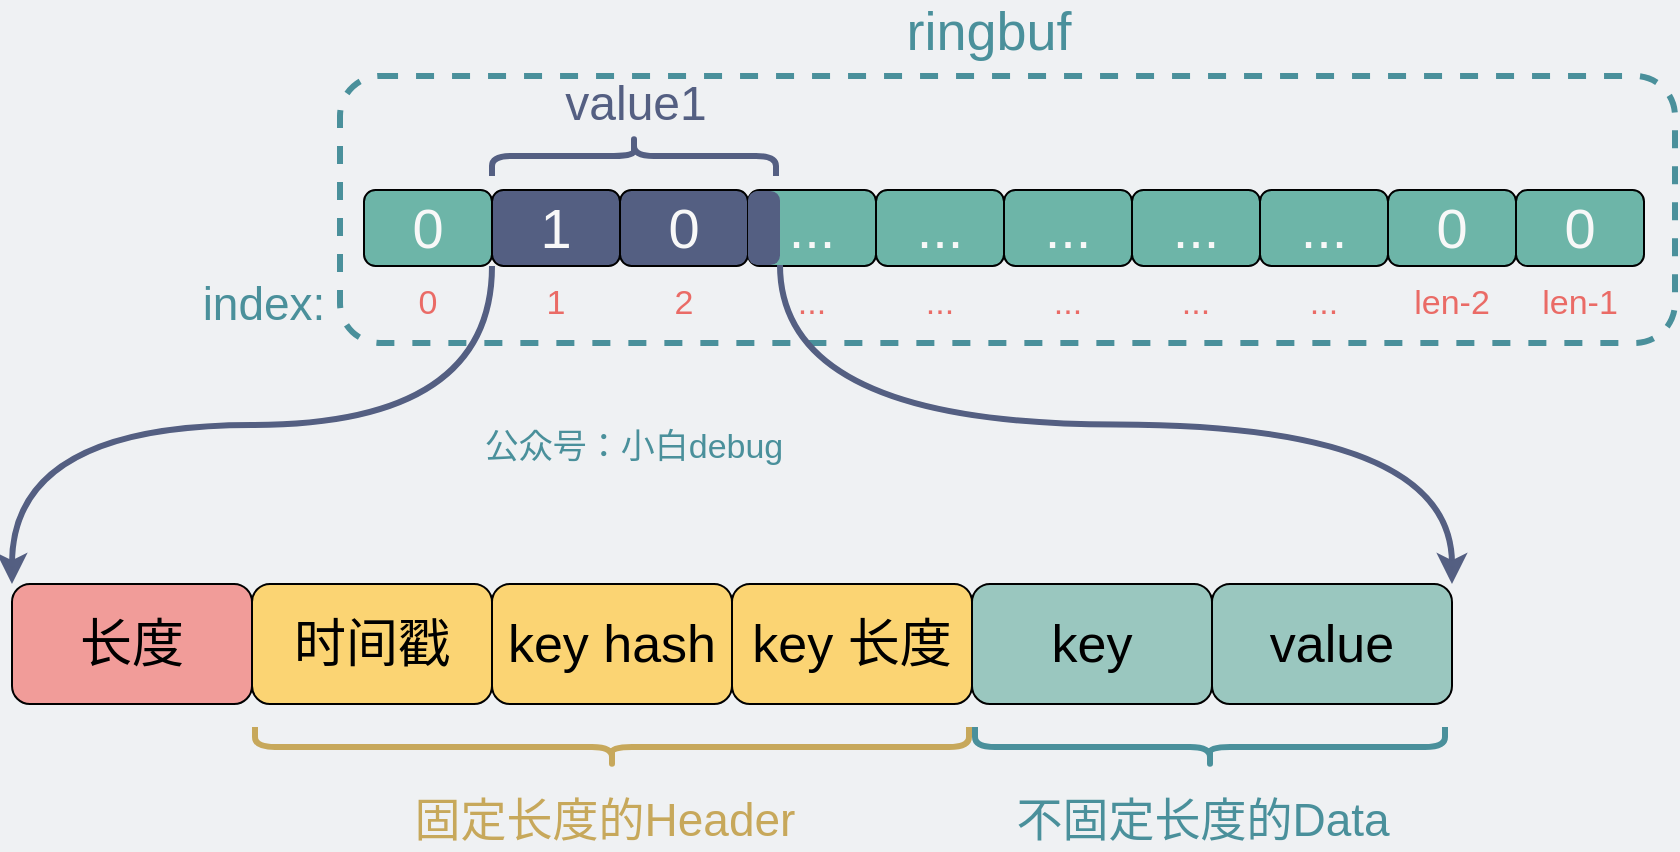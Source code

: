 <mxfile version="22.1.18" type="github">
  <diagram id="9fnjXT7nlAm7Ix4f8WDv" name="Page-1">
    <mxGraphModel dx="1572" dy="1270" grid="0" gridSize="10" guides="1" tooltips="1" connect="1" arrows="1" fold="1" page="1" pageScale="1" pageWidth="1200" pageHeight="500" background="#EFF1F3" math="0" shadow="0">
      <root>
        <mxCell id="0" />
        <mxCell id="1" parent="0" />
        <mxCell id="29xvhFVCt6-CDgxXpiSG-1" value="" style="rounded=1;whiteSpace=wrap;html=1;fillColor=none;strokeWidth=3;strokeColor=#4A909B;dashed=1;" parent="1" vertex="1">
          <mxGeometry x="348" y="75" width="667.5" height="133.5" as="geometry" />
        </mxCell>
        <mxCell id="29xvhFVCt6-CDgxXpiSG-2" value="&lt;font style=&quot;font-size: 28px;&quot;&gt;0&lt;/font&gt;" style="rounded=1;whiteSpace=wrap;html=1;fillColor=#6DB5A8;fontColor=#F8F8F8;strokeColor=default;" parent="1" vertex="1">
          <mxGeometry x="360" y="132" width="64" height="38" as="geometry" />
        </mxCell>
        <mxCell id="29xvhFVCt6-CDgxXpiSG-3" value="&lt;font style=&quot;font-size: 17px;&quot;&gt;0&lt;/font&gt;" style="text;html=1;strokeColor=none;fillColor=none;align=center;verticalAlign=middle;whiteSpace=wrap;rounded=0;fontColor=#EA6B66;" parent="1" vertex="1">
          <mxGeometry x="362" y="174.25" width="60" height="30" as="geometry" />
        </mxCell>
        <mxCell id="29xvhFVCt6-CDgxXpiSG-4" value="&lt;font style=&quot;font-size: 23px;&quot; color=&quot;#4a909b&quot;&gt;index:&lt;/font&gt;" style="text;html=1;strokeColor=none;fillColor=none;align=center;verticalAlign=middle;whiteSpace=wrap;rounded=0;" parent="1" vertex="1">
          <mxGeometry x="280" y="174.25" width="60" height="30" as="geometry" />
        </mxCell>
        <mxCell id="ZSMxuf6t_GAMlq6oe9wS-11" style="edgeStyle=orthogonalEdgeStyle;rounded=0;orthogonalLoop=1;jettySize=auto;html=1;exitX=0;exitY=1;exitDx=0;exitDy=0;entryX=0;entryY=0;entryDx=0;entryDy=0;curved=1;strokeColor=#545F82;strokeWidth=3;" parent="1" source="29xvhFVCt6-CDgxXpiSG-5" target="ZSMxuf6t_GAMlq6oe9wS-3" edge="1">
          <mxGeometry relative="1" as="geometry" />
        </mxCell>
        <mxCell id="29xvhFVCt6-CDgxXpiSG-5" value="&lt;font style=&quot;font-size: 28px;&quot;&gt;1&lt;/font&gt;" style="rounded=1;whiteSpace=wrap;html=1;fillColor=#545f82;fontColor=#F8F8F8;strokeColor=default;" parent="1" vertex="1">
          <mxGeometry x="424" y="132" width="64" height="38" as="geometry" />
        </mxCell>
        <mxCell id="29xvhFVCt6-CDgxXpiSG-6" value="&lt;font style=&quot;font-size: 17px;&quot;&gt;1&lt;/font&gt;" style="text;html=1;strokeColor=none;fillColor=none;align=center;verticalAlign=middle;whiteSpace=wrap;rounded=0;fontColor=#EA6B66;" parent="1" vertex="1">
          <mxGeometry x="426" y="174.25" width="60" height="30" as="geometry" />
        </mxCell>
        <mxCell id="29xvhFVCt6-CDgxXpiSG-7" value="&lt;font style=&quot;font-size: 28px;&quot;&gt;0&lt;/font&gt;" style="rounded=1;whiteSpace=wrap;html=1;fillColor=#545f82;fontColor=#F8F8F8;strokeColor=default;" parent="1" vertex="1">
          <mxGeometry x="488" y="132" width="64" height="38" as="geometry" />
        </mxCell>
        <mxCell id="29xvhFVCt6-CDgxXpiSG-8" value="&lt;font style=&quot;font-size: 17px;&quot;&gt;2&lt;/font&gt;" style="text;html=1;strokeColor=none;fillColor=none;align=center;verticalAlign=middle;whiteSpace=wrap;rounded=0;fontColor=#EA6B66;" parent="1" vertex="1">
          <mxGeometry x="490" y="174.25" width="60" height="30" as="geometry" />
        </mxCell>
        <mxCell id="29xvhFVCt6-CDgxXpiSG-9" value="&lt;font style=&quot;font-size: 28px;&quot;&gt;...&lt;/font&gt;" style="rounded=1;whiteSpace=wrap;html=1;fillColor=#6DB5A8;fontColor=#F8F8F8;strokeColor=default;" parent="1" vertex="1">
          <mxGeometry x="552" y="132" width="64" height="38" as="geometry" />
        </mxCell>
        <mxCell id="29xvhFVCt6-CDgxXpiSG-10" value="&lt;font style=&quot;font-size: 17px;&quot;&gt;...&lt;/font&gt;" style="text;html=1;strokeColor=none;fillColor=none;align=center;verticalAlign=middle;whiteSpace=wrap;rounded=0;fontColor=#EA6B66;" parent="1" vertex="1">
          <mxGeometry x="554" y="174.25" width="60" height="30" as="geometry" />
        </mxCell>
        <mxCell id="29xvhFVCt6-CDgxXpiSG-11" value="&lt;font style=&quot;font-size: 28px;&quot;&gt;...&lt;/font&gt;" style="rounded=1;whiteSpace=wrap;html=1;fillColor=#6DB5A8;fontColor=#F8F8F8;strokeColor=default;" parent="1" vertex="1">
          <mxGeometry x="616" y="132" width="64" height="38" as="geometry" />
        </mxCell>
        <mxCell id="29xvhFVCt6-CDgxXpiSG-12" value="&lt;font style=&quot;font-size: 17px;&quot;&gt;...&lt;/font&gt;" style="text;html=1;strokeColor=none;fillColor=none;align=center;verticalAlign=middle;whiteSpace=wrap;rounded=0;fontColor=#EA6B66;" parent="1" vertex="1">
          <mxGeometry x="618" y="174.25" width="60" height="30" as="geometry" />
        </mxCell>
        <mxCell id="29xvhFVCt6-CDgxXpiSG-13" value="&lt;font style=&quot;font-size: 28px;&quot;&gt;...&lt;/font&gt;" style="rounded=1;whiteSpace=wrap;html=1;fillColor=#6DB5A8;fontColor=#F8F8F8;strokeColor=default;" parent="1" vertex="1">
          <mxGeometry x="680" y="132" width="64" height="38" as="geometry" />
        </mxCell>
        <mxCell id="29xvhFVCt6-CDgxXpiSG-14" value="&lt;font style=&quot;font-size: 17px;&quot;&gt;...&lt;/font&gt;" style="text;html=1;strokeColor=none;fillColor=none;align=center;verticalAlign=middle;whiteSpace=wrap;rounded=0;fontColor=#EA6B66;" parent="1" vertex="1">
          <mxGeometry x="682" y="174.25" width="60" height="30" as="geometry" />
        </mxCell>
        <mxCell id="29xvhFVCt6-CDgxXpiSG-15" value="" style="shape=curlyBracket;whiteSpace=wrap;html=1;rounded=1;labelPosition=left;verticalLabelPosition=middle;align=right;verticalAlign=middle;rotation=90;strokeWidth=3;strokeColor=#545f82;" parent="1" vertex="1">
          <mxGeometry x="485" y="44" width="20" height="142" as="geometry" />
        </mxCell>
        <mxCell id="ZSMxuf6t_GAMlq6oe9wS-12" style="edgeStyle=orthogonalEdgeStyle;rounded=0;orthogonalLoop=1;jettySize=auto;html=1;exitX=1;exitY=1;exitDx=0;exitDy=0;entryX=1;entryY=0;entryDx=0;entryDy=0;curved=1;strokeWidth=3;strokeColor=#545F82;" parent="1" source="29xvhFVCt6-CDgxXpiSG-16" target="ZSMxuf6t_GAMlq6oe9wS-8" edge="1">
          <mxGeometry relative="1" as="geometry" />
        </mxCell>
        <mxCell id="29xvhFVCt6-CDgxXpiSG-16" value="" style="rounded=1;whiteSpace=wrap;html=1;fillColor=#545f82;fontColor=#F8F8F8;strokeColor=none;arcSize=30;" parent="1" vertex="1">
          <mxGeometry x="552" y="132.5" width="16" height="37" as="geometry" />
        </mxCell>
        <mxCell id="29xvhFVCt6-CDgxXpiSG-17" value="&lt;font color=&quot;#545f82&quot; style=&quot;font-size: 24px;&quot;&gt;value1&lt;/font&gt;" style="text;html=1;strokeColor=none;fillColor=none;align=center;verticalAlign=middle;whiteSpace=wrap;rounded=0;" parent="1" vertex="1">
          <mxGeometry x="466" y="74" width="60" height="30" as="geometry" />
        </mxCell>
        <mxCell id="29xvhFVCt6-CDgxXpiSG-18" value="&lt;font color=&quot;#4a909b&quot;&gt;&lt;span style=&quot;font-size: 27px;&quot;&gt;ringbuf&lt;/span&gt;&lt;/font&gt;" style="text;html=1;strokeColor=none;fillColor=none;align=center;verticalAlign=middle;whiteSpace=wrap;rounded=0;" parent="1" vertex="1">
          <mxGeometry x="582" y="38" width="180.5" height="30" as="geometry" />
        </mxCell>
        <mxCell id="29xvhFVCt6-CDgxXpiSG-21" value="&lt;font style=&quot;font-size: 28px;&quot;&gt;0&lt;/font&gt;" style="rounded=1;whiteSpace=wrap;html=1;fillColor=#6DB5A8;fontColor=#F8F8F8;strokeColor=default;" parent="1" vertex="1">
          <mxGeometry x="872" y="132" width="64" height="38" as="geometry" />
        </mxCell>
        <mxCell id="29xvhFVCt6-CDgxXpiSG-22" value="&lt;font style=&quot;font-size: 17px;&quot;&gt;len-2&lt;/font&gt;" style="text;html=1;strokeColor=none;fillColor=none;align=center;verticalAlign=middle;whiteSpace=wrap;rounded=0;fontColor=#EA6B66;" parent="1" vertex="1">
          <mxGeometry x="874" y="174.25" width="60" height="30" as="geometry" />
        </mxCell>
        <mxCell id="29xvhFVCt6-CDgxXpiSG-23" value="&lt;font style=&quot;font-size: 28px;&quot;&gt;0&lt;/font&gt;" style="rounded=1;whiteSpace=wrap;html=1;fillColor=#6DB5A8;fontColor=#F8F8F8;strokeColor=default;" parent="1" vertex="1">
          <mxGeometry x="936" y="132" width="64" height="38" as="geometry" />
        </mxCell>
        <mxCell id="29xvhFVCt6-CDgxXpiSG-24" value="&lt;font style=&quot;font-size: 17px;&quot;&gt;len-1&lt;/font&gt;" style="text;html=1;strokeColor=none;fillColor=none;align=center;verticalAlign=middle;whiteSpace=wrap;rounded=0;fontColor=#EA6B66;" parent="1" vertex="1">
          <mxGeometry x="938" y="174.25" width="60" height="30" as="geometry" />
        </mxCell>
        <mxCell id="29xvhFVCt6-CDgxXpiSG-30" value="&lt;font style=&quot;font-size: 28px;&quot;&gt;...&lt;/font&gt;" style="rounded=1;whiteSpace=wrap;html=1;fillColor=#6DB5A8;fontColor=#F8F8F8;strokeColor=default;" parent="1" vertex="1">
          <mxGeometry x="744" y="132" width="64" height="38" as="geometry" />
        </mxCell>
        <mxCell id="29xvhFVCt6-CDgxXpiSG-31" value="&lt;font style=&quot;font-size: 17px;&quot;&gt;...&lt;/font&gt;" style="text;html=1;strokeColor=none;fillColor=none;align=center;verticalAlign=middle;whiteSpace=wrap;rounded=0;fontColor=#EA6B66;" parent="1" vertex="1">
          <mxGeometry x="746" y="174.25" width="60" height="30" as="geometry" />
        </mxCell>
        <mxCell id="29xvhFVCt6-CDgxXpiSG-32" value="&lt;font style=&quot;font-size: 28px;&quot;&gt;...&lt;/font&gt;" style="rounded=1;whiteSpace=wrap;html=1;fillColor=#6DB5A8;fontColor=#F8F8F8;strokeColor=default;" parent="1" vertex="1">
          <mxGeometry x="808" y="132" width="64" height="38" as="geometry" />
        </mxCell>
        <mxCell id="29xvhFVCt6-CDgxXpiSG-33" value="&lt;font style=&quot;font-size: 17px;&quot;&gt;...&lt;/font&gt;" style="text;html=1;strokeColor=none;fillColor=none;align=center;verticalAlign=middle;whiteSpace=wrap;rounded=0;fontColor=#EA6B66;" parent="1" vertex="1">
          <mxGeometry x="810" y="174.25" width="60" height="30" as="geometry" />
        </mxCell>
        <mxCell id="ZSMxuf6t_GAMlq6oe9wS-3" value="&lt;font style=&quot;font-size: 26px;&quot;&gt;长度&lt;/font&gt;" style="rounded=1;whiteSpace=wrap;html=1;fillColor=#F19C99;" parent="1" vertex="1">
          <mxGeometry x="184" y="329" width="120" height="60" as="geometry" />
        </mxCell>
        <mxCell id="ZSMxuf6t_GAMlq6oe9wS-4" value="&lt;font style=&quot;font-size: 26px;&quot;&gt;时间戳&lt;/font&gt;" style="rounded=1;whiteSpace=wrap;html=1;fillColor=#FBD473;" parent="1" vertex="1">
          <mxGeometry x="304" y="329" width="120" height="60" as="geometry" />
        </mxCell>
        <mxCell id="ZSMxuf6t_GAMlq6oe9wS-5" value="&lt;font style=&quot;font-size: 26px;&quot;&gt;key hash&lt;/font&gt;" style="rounded=1;whiteSpace=wrap;html=1;fillColor=#FBD473;" parent="1" vertex="1">
          <mxGeometry x="424" y="329" width="120" height="60" as="geometry" />
        </mxCell>
        <mxCell id="ZSMxuf6t_GAMlq6oe9wS-6" value="&lt;font style=&quot;font-size: 26px;&quot;&gt;key 长度&lt;/font&gt;" style="rounded=1;whiteSpace=wrap;html=1;fillColor=#FBD473;" parent="1" vertex="1">
          <mxGeometry x="544" y="329" width="120" height="60" as="geometry" />
        </mxCell>
        <mxCell id="ZSMxuf6t_GAMlq6oe9wS-7" value="&lt;font style=&quot;font-size: 26px;&quot;&gt;key&lt;/font&gt;" style="rounded=1;whiteSpace=wrap;html=1;fillColor=#9AC7BF;" parent="1" vertex="1">
          <mxGeometry x="664" y="329" width="120" height="60" as="geometry" />
        </mxCell>
        <mxCell id="ZSMxuf6t_GAMlq6oe9wS-8" value="&lt;font style=&quot;font-size: 26px;&quot;&gt;value&lt;/font&gt;" style="rounded=1;whiteSpace=wrap;html=1;fillColor=#9AC7BF;" parent="1" vertex="1">
          <mxGeometry x="784" y="329" width="120" height="60" as="geometry" />
        </mxCell>
        <mxCell id="ZSMxuf6t_GAMlq6oe9wS-9" value="" style="shape=curlyBracket;whiteSpace=wrap;html=1;rounded=1;labelPosition=left;verticalLabelPosition=middle;align=right;verticalAlign=middle;rotation=-90;strokeColor=#C7A85B;strokeWidth=3;" parent="1" vertex="1">
          <mxGeometry x="474" y="232" width="20" height="357" as="geometry" />
        </mxCell>
        <mxCell id="ZSMxuf6t_GAMlq6oe9wS-10" value="&lt;span style=&quot;font-size: 23px;&quot;&gt;&lt;font color=&quot;#c7a85b&quot;&gt;固定长度的Header&lt;/font&gt;&lt;/span&gt;" style="text;html=1;strokeColor=none;fillColor=none;align=center;verticalAlign=middle;whiteSpace=wrap;rounded=0;" parent="1" vertex="1">
          <mxGeometry x="365" y="432" width="231" height="30" as="geometry" />
        </mxCell>
        <mxCell id="ZSMxuf6t_GAMlq6oe9wS-13" value="" style="shape=curlyBracket;whiteSpace=wrap;html=1;rounded=1;labelPosition=left;verticalLabelPosition=middle;align=right;verticalAlign=middle;rotation=-90;strokeColor=#4A909B;strokeWidth=3;" parent="1" vertex="1">
          <mxGeometry x="773" y="293" width="20" height="235" as="geometry" />
        </mxCell>
        <mxCell id="ZSMxuf6t_GAMlq6oe9wS-14" value="&lt;span style=&quot;font-size: 23px;&quot;&gt;&lt;font color=&quot;#4a909b&quot;&gt;不固定长度的Data&lt;/font&gt;&lt;/span&gt;" style="text;html=1;strokeColor=none;fillColor=none;align=center;verticalAlign=middle;whiteSpace=wrap;rounded=0;" parent="1" vertex="1">
          <mxGeometry x="664" y="432" width="231" height="30" as="geometry" />
        </mxCell>
        <mxCell id="pdgPOy7WGt-cHkIli0-f-1" value="&lt;font color=&quot;#4a909b&quot; style=&quot;font-size: 17px;&quot;&gt;公众号：小白debug&lt;/font&gt;" style="text;html=1;strokeColor=none;fillColor=none;align=center;verticalAlign=middle;whiteSpace=wrap;rounded=0;fontSize=16;" vertex="1" parent="1">
          <mxGeometry x="354" y="246" width="282" height="30" as="geometry" />
        </mxCell>
      </root>
    </mxGraphModel>
  </diagram>
</mxfile>
